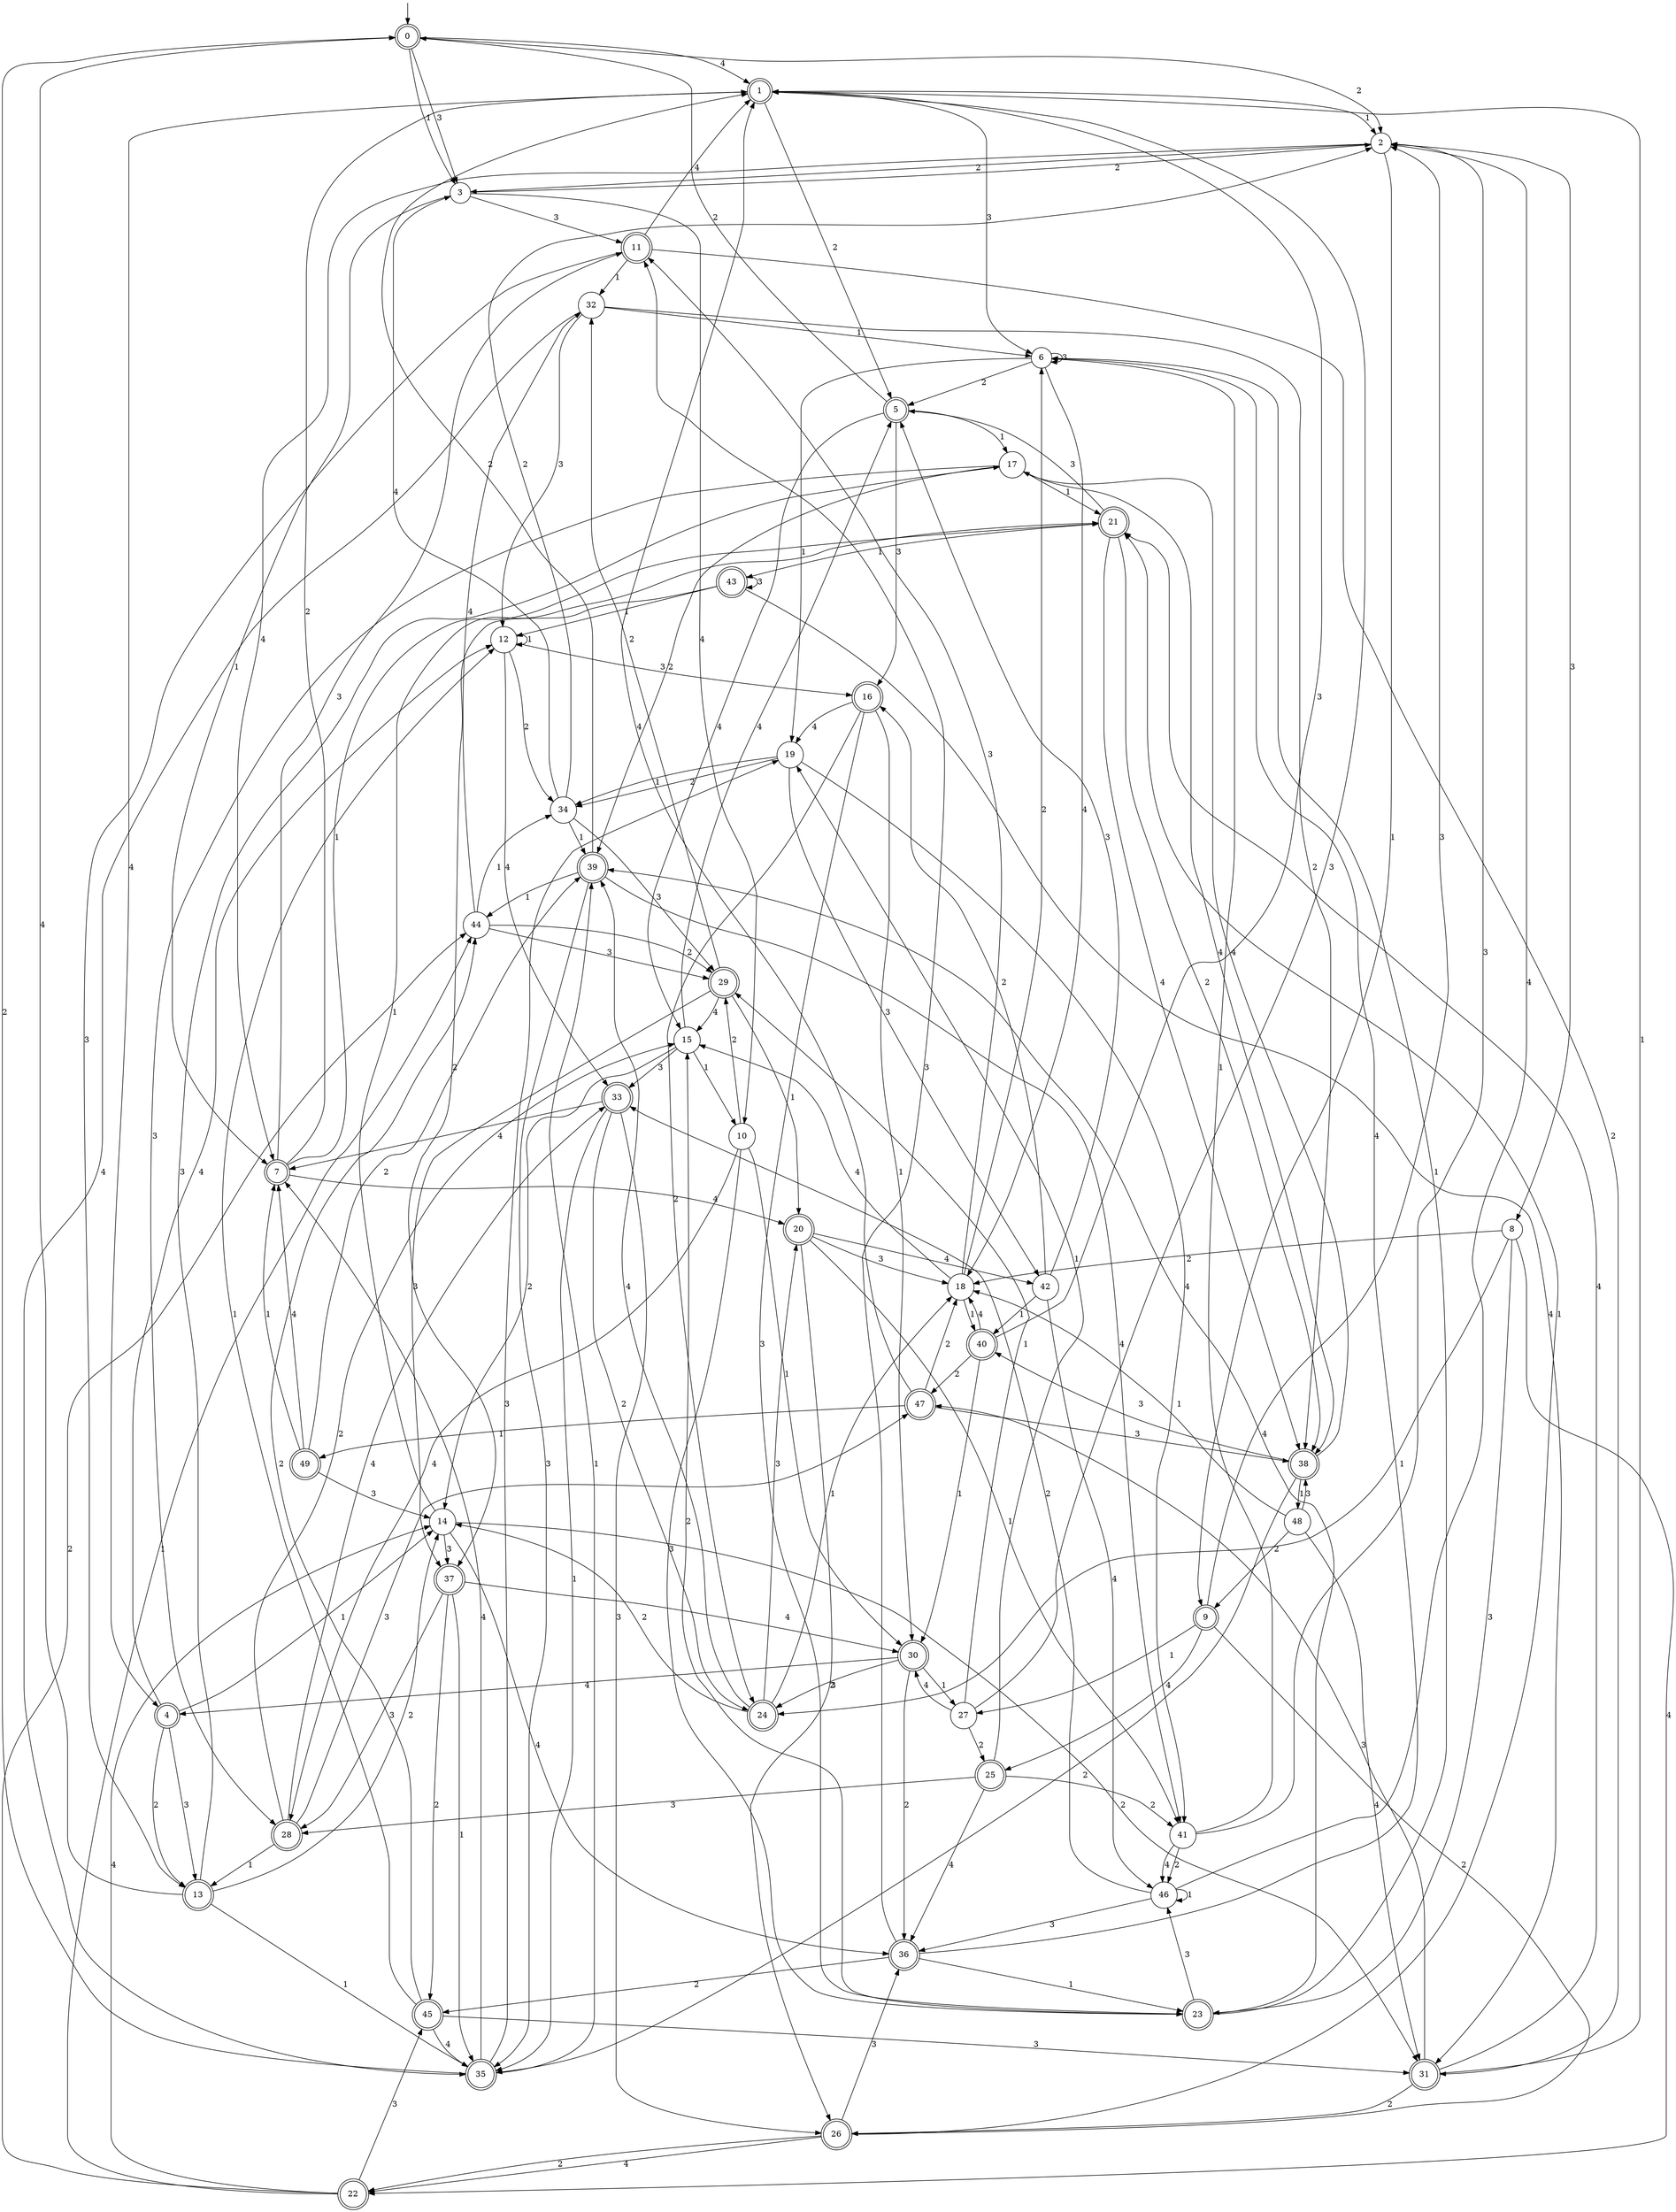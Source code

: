 digraph g {

	s0 [shape="doublecircle" label="0"];
	s1 [shape="doublecircle" label="1"];
	s2 [shape="circle" label="2"];
	s3 [shape="circle" label="3"];
	s4 [shape="doublecircle" label="4"];
	s5 [shape="doublecircle" label="5"];
	s6 [shape="circle" label="6"];
	s7 [shape="doublecircle" label="7"];
	s8 [shape="circle" label="8"];
	s9 [shape="doublecircle" label="9"];
	s10 [shape="circle" label="10"];
	s11 [shape="doublecircle" label="11"];
	s12 [shape="circle" label="12"];
	s13 [shape="doublecircle" label="13"];
	s14 [shape="circle" label="14"];
	s15 [shape="circle" label="15"];
	s16 [shape="doublecircle" label="16"];
	s17 [shape="circle" label="17"];
	s18 [shape="circle" label="18"];
	s19 [shape="circle" label="19"];
	s20 [shape="doublecircle" label="20"];
	s21 [shape="doublecircle" label="21"];
	s22 [shape="doublecircle" label="22"];
	s23 [shape="doublecircle" label="23"];
	s24 [shape="doublecircle" label="24"];
	s25 [shape="doublecircle" label="25"];
	s26 [shape="doublecircle" label="26"];
	s27 [shape="circle" label="27"];
	s28 [shape="doublecircle" label="28"];
	s29 [shape="doublecircle" label="29"];
	s30 [shape="doublecircle" label="30"];
	s31 [shape="doublecircle" label="31"];
	s32 [shape="circle" label="32"];
	s33 [shape="doublecircle" label="33"];
	s34 [shape="circle" label="34"];
	s35 [shape="doublecircle" label="35"];
	s36 [shape="doublecircle" label="36"];
	s37 [shape="doublecircle" label="37"];
	s38 [shape="doublecircle" label="38"];
	s39 [shape="doublecircle" label="39"];
	s40 [shape="doublecircle" label="40"];
	s41 [shape="circle" label="41"];
	s42 [shape="circle" label="42"];
	s43 [shape="doublecircle" label="43"];
	s44 [shape="circle" label="44"];
	s45 [shape="doublecircle" label="45"];
	s46 [shape="circle" label="46"];
	s47 [shape="doublecircle" label="47"];
	s48 [shape="circle" label="48"];
	s49 [shape="doublecircle" label="49"];
	s0 -> s1 [label="4"];
	s0 -> s2 [label="2"];
	s0 -> s3 [label="3"];
	s0 -> s3 [label="1"];
	s1 -> s4 [label="4"];
	s1 -> s5 [label="2"];
	s1 -> s6 [label="3"];
	s1 -> s2 [label="1"];
	s2 -> s7 [label="4"];
	s2 -> s3 [label="2"];
	s2 -> s8 [label="3"];
	s2 -> s9 [label="1"];
	s3 -> s10 [label="4"];
	s3 -> s2 [label="2"];
	s3 -> s11 [label="3"];
	s3 -> s7 [label="1"];
	s4 -> s12 [label="4"];
	s4 -> s13 [label="2"];
	s4 -> s13 [label="3"];
	s4 -> s14 [label="1"];
	s5 -> s15 [label="4"];
	s5 -> s0 [label="2"];
	s5 -> s16 [label="3"];
	s5 -> s17 [label="1"];
	s6 -> s18 [label="4"];
	s6 -> s5 [label="2"];
	s6 -> s6 [label="3"];
	s6 -> s19 [label="1"];
	s7 -> s20 [label="4"];
	s7 -> s1 [label="2"];
	s7 -> s11 [label="3"];
	s7 -> s21 [label="1"];
	s8 -> s22 [label="4"];
	s8 -> s18 [label="2"];
	s8 -> s23 [label="3"];
	s8 -> s24 [label="1"];
	s9 -> s25 [label="4"];
	s9 -> s26 [label="2"];
	s9 -> s2 [label="3"];
	s9 -> s27 [label="1"];
	s10 -> s28 [label="4"];
	s10 -> s29 [label="2"];
	s10 -> s23 [label="3"];
	s10 -> s30 [label="1"];
	s11 -> s1 [label="4"];
	s11 -> s31 [label="2"];
	s11 -> s13 [label="3"];
	s11 -> s32 [label="1"];
	s12 -> s33 [label="4"];
	s12 -> s34 [label="2"];
	s12 -> s16 [label="3"];
	s12 -> s12 [label="1"];
	s13 -> s0 [label="4"];
	s13 -> s14 [label="2"];
	s13 -> s17 [label="3"];
	s13 -> s35 [label="1"];
	s14 -> s36 [label="4"];
	s14 -> s31 [label="2"];
	s14 -> s37 [label="3"];
	s14 -> s21 [label="1"];
	s15 -> s5 [label="4"];
	s15 -> s14 [label="2"];
	s15 -> s33 [label="3"];
	s15 -> s10 [label="1"];
	s16 -> s19 [label="4"];
	s16 -> s24 [label="2"];
	s16 -> s23 [label="3"];
	s16 -> s30 [label="1"];
	s17 -> s38 [label="4"];
	s17 -> s39 [label="2"];
	s17 -> s28 [label="3"];
	s17 -> s21 [label="1"];
	s18 -> s15 [label="4"];
	s18 -> s6 [label="2"];
	s18 -> s11 [label="3"];
	s18 -> s40 [label="1"];
	s19 -> s41 [label="4"];
	s19 -> s34 [label="2"];
	s19 -> s42 [label="3"];
	s19 -> s34 [label="1"];
	s20 -> s42 [label="4"];
	s20 -> s26 [label="2"];
	s20 -> s18 [label="3"];
	s20 -> s41 [label="1"];
	s21 -> s38 [label="4"];
	s21 -> s38 [label="2"];
	s21 -> s5 [label="3"];
	s21 -> s43 [label="1"];
	s22 -> s14 [label="4"];
	s22 -> s44 [label="2"];
	s22 -> s45 [label="3"];
	s22 -> s44 [label="1"];
	s23 -> s39 [label="4"];
	s23 -> s15 [label="2"];
	s23 -> s46 [label="3"];
	s23 -> s6 [label="1"];
	s24 -> s39 [label="4"];
	s24 -> s14 [label="2"];
	s24 -> s20 [label="3"];
	s24 -> s18 [label="1"];
	s25 -> s36 [label="4"];
	s25 -> s41 [label="2"];
	s25 -> s28 [label="3"];
	s25 -> s19 [label="1"];
	s26 -> s22 [label="4"];
	s26 -> s22 [label="2"];
	s26 -> s36 [label="3"];
	s26 -> s21 [label="1"];
	s27 -> s30 [label="4"];
	s27 -> s25 [label="2"];
	s27 -> s1 [label="3"];
	s27 -> s29 [label="1"];
	s28 -> s33 [label="4"];
	s28 -> s15 [label="2"];
	s28 -> s47 [label="3"];
	s28 -> s13 [label="1"];
	s29 -> s15 [label="4"];
	s29 -> s32 [label="2"];
	s29 -> s37 [label="3"];
	s29 -> s20 [label="1"];
	s30 -> s4 [label="4"];
	s30 -> s36 [label="2"];
	s30 -> s24 [label="3"];
	s30 -> s27 [label="1"];
	s31 -> s21 [label="4"];
	s31 -> s26 [label="2"];
	s31 -> s47 [label="3"];
	s31 -> s1 [label="1"];
	s32 -> s35 [label="4"];
	s32 -> s38 [label="2"];
	s32 -> s12 [label="3"];
	s32 -> s6 [label="1"];
	s33 -> s7 [label="4"];
	s33 -> s24 [label="2"];
	s33 -> s26 [label="3"];
	s33 -> s35 [label="1"];
	s34 -> s3 [label="4"];
	s34 -> s2 [label="2"];
	s34 -> s29 [label="3"];
	s34 -> s39 [label="1"];
	s35 -> s7 [label="4"];
	s35 -> s0 [label="2"];
	s35 -> s19 [label="3"];
	s35 -> s39 [label="1"];
	s36 -> s6 [label="4"];
	s36 -> s45 [label="2"];
	s36 -> s11 [label="3"];
	s36 -> s23 [label="1"];
	s37 -> s30 [label="4"];
	s37 -> s45 [label="2"];
	s37 -> s28 [label="3"];
	s37 -> s35 [label="1"];
	s38 -> s17 [label="4"];
	s38 -> s35 [label="2"];
	s38 -> s40 [label="3"];
	s38 -> s48 [label="1"];
	s39 -> s41 [label="4"];
	s39 -> s1 [label="2"];
	s39 -> s35 [label="3"];
	s39 -> s44 [label="1"];
	s40 -> s18 [label="4"];
	s40 -> s47 [label="2"];
	s40 -> s1 [label="3"];
	s40 -> s30 [label="1"];
	s41 -> s46 [label="4"];
	s41 -> s46 [label="2"];
	s41 -> s2 [label="3"];
	s41 -> s6 [label="1"];
	s42 -> s46 [label="4"];
	s42 -> s16 [label="2"];
	s42 -> s5 [label="3"];
	s42 -> s40 [label="1"];
	s43 -> s31 [label="4"];
	s43 -> s37 [label="2"];
	s43 -> s43 [label="3"];
	s43 -> s12 [label="1"];
	s44 -> s32 [label="4"];
	s44 -> s29 [label="2"];
	s44 -> s29 [label="3"];
	s44 -> s34 [label="1"];
	s45 -> s35 [label="4"];
	s45 -> s44 [label="2"];
	s45 -> s31 [label="3"];
	s45 -> s12 [label="1"];
	s46 -> s2 [label="4"];
	s46 -> s33 [label="2"];
	s46 -> s36 [label="3"];
	s46 -> s46 [label="1"];
	s47 -> s1 [label="4"];
	s47 -> s18 [label="2"];
	s47 -> s38 [label="3"];
	s47 -> s49 [label="1"];
	s48 -> s31 [label="4"];
	s48 -> s9 [label="2"];
	s48 -> s38 [label="3"];
	s48 -> s18 [label="1"];
	s49 -> s7 [label="4"];
	s49 -> s39 [label="2"];
	s49 -> s14 [label="3"];
	s49 -> s7 [label="1"];

__start0 [label="" shape="none" width="0" height="0"];
__start0 -> s0;

}
